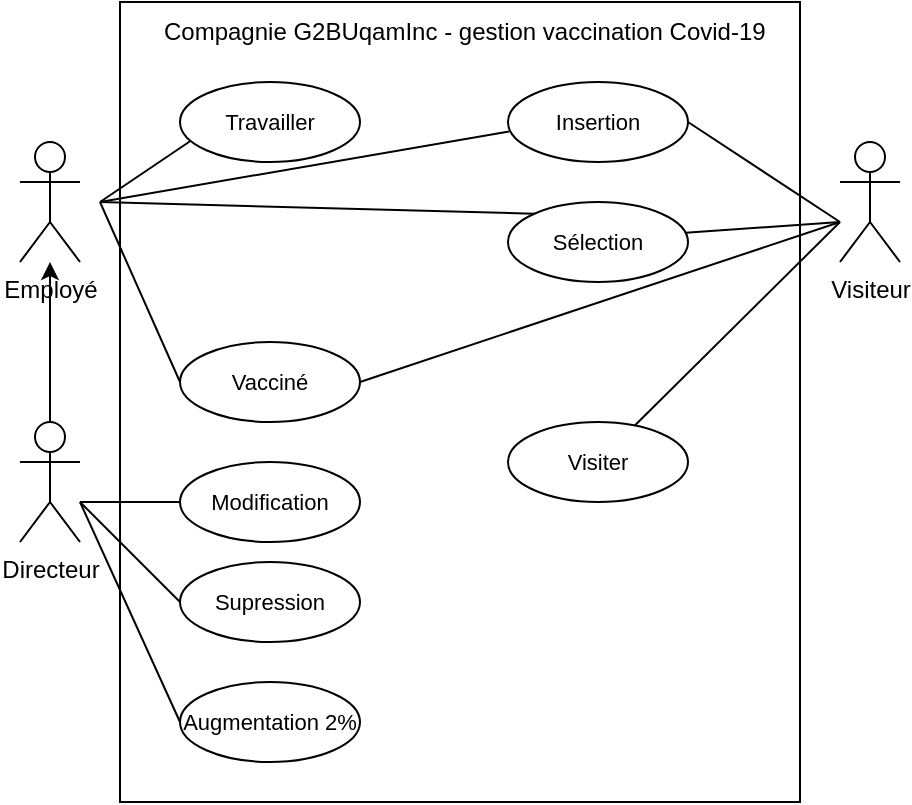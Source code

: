 <mxfile version="14.6.13" type="device"><diagram id="rpGx_IYJY2US8DjTuRXz" name="Page-1"><mxGraphModel dx="981" dy="567" grid="1" gridSize="10" guides="1" tooltips="1" connect="1" arrows="1" fold="1" page="1" pageScale="1" pageWidth="827" pageHeight="1169" math="0" shadow="0"><root><mxCell id="0"/><mxCell id="1" parent="0"/><mxCell id="eIr0oFL9LFKOU2DmKomy-1" value="Employé" style="shape=umlActor;verticalLabelPosition=bottom;verticalAlign=top;html=1;outlineConnect=0;" parent="1" vertex="1"><mxGeometry x="80" y="160" width="30" height="60" as="geometry"/></mxCell><mxCell id="eIr0oFL9LFKOU2DmKomy-4" value="Visiteur" style="shape=umlActor;verticalLabelPosition=bottom;verticalAlign=top;html=1;outlineConnect=0;" parent="1" vertex="1"><mxGeometry x="490" y="160" width="30" height="60" as="geometry"/></mxCell><mxCell id="eIr0oFL9LFKOU2DmKomy-7" value="" style="rounded=0;whiteSpace=wrap;html=1;" parent="1" vertex="1"><mxGeometry x="130" y="90" width="340" height="400" as="geometry"/></mxCell><mxCell id="eIr0oFL9LFKOU2DmKomy-8" value="&lt;font style=&quot;font-size: 11px&quot;&gt;Travailler&lt;/font&gt;" style="ellipse;whiteSpace=wrap;html=1;" parent="1" vertex="1"><mxGeometry x="160" y="130" width="90" height="40" as="geometry"/></mxCell><mxCell id="eIr0oFL9LFKOU2DmKomy-9" value="" style="endArrow=none;html=1;entryX=0.058;entryY=0.737;entryDx=0;entryDy=0;entryPerimeter=0;" parent="1" target="eIr0oFL9LFKOU2DmKomy-8" edge="1"><mxGeometry width="50" height="50" relative="1" as="geometry"><mxPoint x="120" y="190" as="sourcePoint"/><mxPoint x="160" y="170" as="targetPoint"/></mxGeometry></mxCell><mxCell id="eIr0oFL9LFKOU2DmKomy-10" value="&lt;font style=&quot;font-size: 11px&quot;&gt;Vacciné&lt;/font&gt;" style="ellipse;whiteSpace=wrap;html=1;" parent="1" vertex="1"><mxGeometry x="160" y="260" width="90" height="40" as="geometry"/></mxCell><mxCell id="eIr0oFL9LFKOU2DmKomy-11" value="" style="endArrow=none;html=1;entryX=0;entryY=0.5;entryDx=0;entryDy=0;" parent="1" target="eIr0oFL9LFKOU2DmKomy-10" edge="1"><mxGeometry width="50" height="50" relative="1" as="geometry"><mxPoint x="120" y="190" as="sourcePoint"/><mxPoint x="175.22" y="169.48" as="targetPoint"/></mxGeometry></mxCell><mxCell id="2JfubUKzRK4WkSowjHxp-1" value="Compagnie G2BUqamInc - gestion vaccination Covid-19" style="text;html=1;strokeColor=none;fillColor=none;align=left;verticalAlign=middle;whiteSpace=wrap;rounded=0;" vertex="1" parent="1"><mxGeometry x="150" y="90" width="320" height="30" as="geometry"/></mxCell><mxCell id="2JfubUKzRK4WkSowjHxp-2" value="&lt;font style=&quot;font-size: 11px&quot;&gt;Visiter&lt;/font&gt;" style="ellipse;whiteSpace=wrap;html=1;" vertex="1" parent="1"><mxGeometry x="324" y="300" width="90" height="40" as="geometry"/></mxCell><mxCell id="2JfubUKzRK4WkSowjHxp-8" style="edgeStyle=orthogonalEdgeStyle;rounded=0;orthogonalLoop=1;jettySize=auto;html=1;" edge="1" parent="1" source="2JfubUKzRK4WkSowjHxp-4" target="eIr0oFL9LFKOU2DmKomy-1"><mxGeometry relative="1" as="geometry"/></mxCell><mxCell id="2JfubUKzRK4WkSowjHxp-4" value="Directeur" style="shape=umlActor;verticalLabelPosition=bottom;verticalAlign=top;html=1;outlineConnect=0;" vertex="1" parent="1"><mxGeometry x="80" y="300" width="30" height="60" as="geometry"/></mxCell><mxCell id="2JfubUKzRK4WkSowjHxp-9" value="&lt;font style=&quot;font-size: 11px&quot;&gt;Insertion&lt;/font&gt;" style="ellipse;whiteSpace=wrap;html=1;" vertex="1" parent="1"><mxGeometry x="324" y="130" width="90" height="40" as="geometry"/></mxCell><mxCell id="2JfubUKzRK4WkSowjHxp-10" value="&lt;font style=&quot;font-size: 11px&quot;&gt;Sélection&lt;/font&gt;" style="ellipse;whiteSpace=wrap;html=1;" vertex="1" parent="1"><mxGeometry x="324" y="190" width="90" height="40" as="geometry"/></mxCell><mxCell id="2JfubUKzRK4WkSowjHxp-11" value="" style="endArrow=none;html=1;entryX=0.006;entryY=0.618;entryDx=0;entryDy=0;entryPerimeter=0;" edge="1" parent="1" target="2JfubUKzRK4WkSowjHxp-9"><mxGeometry width="50" height="50" relative="1" as="geometry"><mxPoint x="120" y="190" as="sourcePoint"/><mxPoint x="260" y="220" as="targetPoint"/></mxGeometry></mxCell><mxCell id="2JfubUKzRK4WkSowjHxp-12" value="" style="endArrow=none;html=1;entryX=0;entryY=0;entryDx=0;entryDy=0;" edge="1" parent="1" target="2JfubUKzRK4WkSowjHxp-10"><mxGeometry width="50" height="50" relative="1" as="geometry"><mxPoint x="120" y="190" as="sourcePoint"/><mxPoint x="334.54" y="194.72" as="targetPoint"/></mxGeometry></mxCell><mxCell id="2JfubUKzRK4WkSowjHxp-13" value="" style="endArrow=none;html=1;exitX=1;exitY=0.5;exitDx=0;exitDy=0;" edge="1" parent="1" source="eIr0oFL9LFKOU2DmKomy-10"><mxGeometry width="50" height="50" relative="1" as="geometry"><mxPoint x="440" y="250" as="sourcePoint"/><mxPoint x="490" y="200" as="targetPoint"/></mxGeometry></mxCell><mxCell id="2JfubUKzRK4WkSowjHxp-14" value="" style="endArrow=none;html=1;" edge="1" parent="1" source="2JfubUKzRK4WkSowjHxp-2"><mxGeometry width="50" height="50" relative="1" as="geometry"><mxPoint x="260.0" y="290.0" as="sourcePoint"/><mxPoint x="490" y="200" as="targetPoint"/></mxGeometry></mxCell><mxCell id="2JfubUKzRK4WkSowjHxp-15" value="" style="endArrow=none;html=1;exitX=0.987;exitY=0.385;exitDx=0;exitDy=0;exitPerimeter=0;" edge="1" parent="1" source="2JfubUKzRK4WkSowjHxp-10"><mxGeometry width="50" height="50" relative="1" as="geometry"><mxPoint x="420" y="190" as="sourcePoint"/><mxPoint x="490" y="200" as="targetPoint"/></mxGeometry></mxCell><mxCell id="2JfubUKzRK4WkSowjHxp-16" value="" style="endArrow=none;html=1;exitX=1;exitY=0.5;exitDx=0;exitDy=0;" edge="1" parent="1" source="2JfubUKzRK4WkSowjHxp-9"><mxGeometry width="50" height="50" relative="1" as="geometry"><mxPoint x="414" y="180" as="sourcePoint"/><mxPoint x="490" y="200" as="targetPoint"/></mxGeometry></mxCell><mxCell id="2JfubUKzRK4WkSowjHxp-17" value="&lt;font style=&quot;font-size: 11px&quot;&gt;Modification&lt;/font&gt;" style="ellipse;whiteSpace=wrap;html=1;" vertex="1" parent="1"><mxGeometry x="160" y="320" width="90" height="40" as="geometry"/></mxCell><mxCell id="2JfubUKzRK4WkSowjHxp-18" value="&lt;font style=&quot;font-size: 11px&quot;&gt;Supression&lt;br&gt;&lt;/font&gt;" style="ellipse;whiteSpace=wrap;html=1;" vertex="1" parent="1"><mxGeometry x="160" y="370" width="90" height="40" as="geometry"/></mxCell><mxCell id="2JfubUKzRK4WkSowjHxp-19" value="&lt;font style=&quot;font-size: 11px&quot;&gt;Augmentation 2%&lt;/font&gt;" style="ellipse;whiteSpace=wrap;html=1;" vertex="1" parent="1"><mxGeometry x="160" y="430" width="90" height="40" as="geometry"/></mxCell><mxCell id="2JfubUKzRK4WkSowjHxp-20" value="" style="endArrow=none;html=1;entryX=0;entryY=0.5;entryDx=0;entryDy=0;" edge="1" parent="1" target="2JfubUKzRK4WkSowjHxp-17"><mxGeometry width="50" height="50" relative="1" as="geometry"><mxPoint x="110" y="340" as="sourcePoint"/><mxPoint x="160" y="290" as="targetPoint"/></mxGeometry></mxCell><mxCell id="2JfubUKzRK4WkSowjHxp-21" value="" style="endArrow=none;html=1;entryX=0;entryY=0.5;entryDx=0;entryDy=0;" edge="1" parent="1" target="2JfubUKzRK4WkSowjHxp-18"><mxGeometry width="50" height="50" relative="1" as="geometry"><mxPoint x="110" y="340" as="sourcePoint"/><mxPoint x="170.0" y="350.0" as="targetPoint"/></mxGeometry></mxCell><mxCell id="2JfubUKzRK4WkSowjHxp-22" value="" style="endArrow=none;html=1;entryX=0;entryY=0.5;entryDx=0;entryDy=0;" edge="1" parent="1" target="2JfubUKzRK4WkSowjHxp-19"><mxGeometry width="50" height="50" relative="1" as="geometry"><mxPoint x="110" y="340" as="sourcePoint"/><mxPoint x="170.0" y="400.0" as="targetPoint"/></mxGeometry></mxCell></root></mxGraphModel></diagram></mxfile>